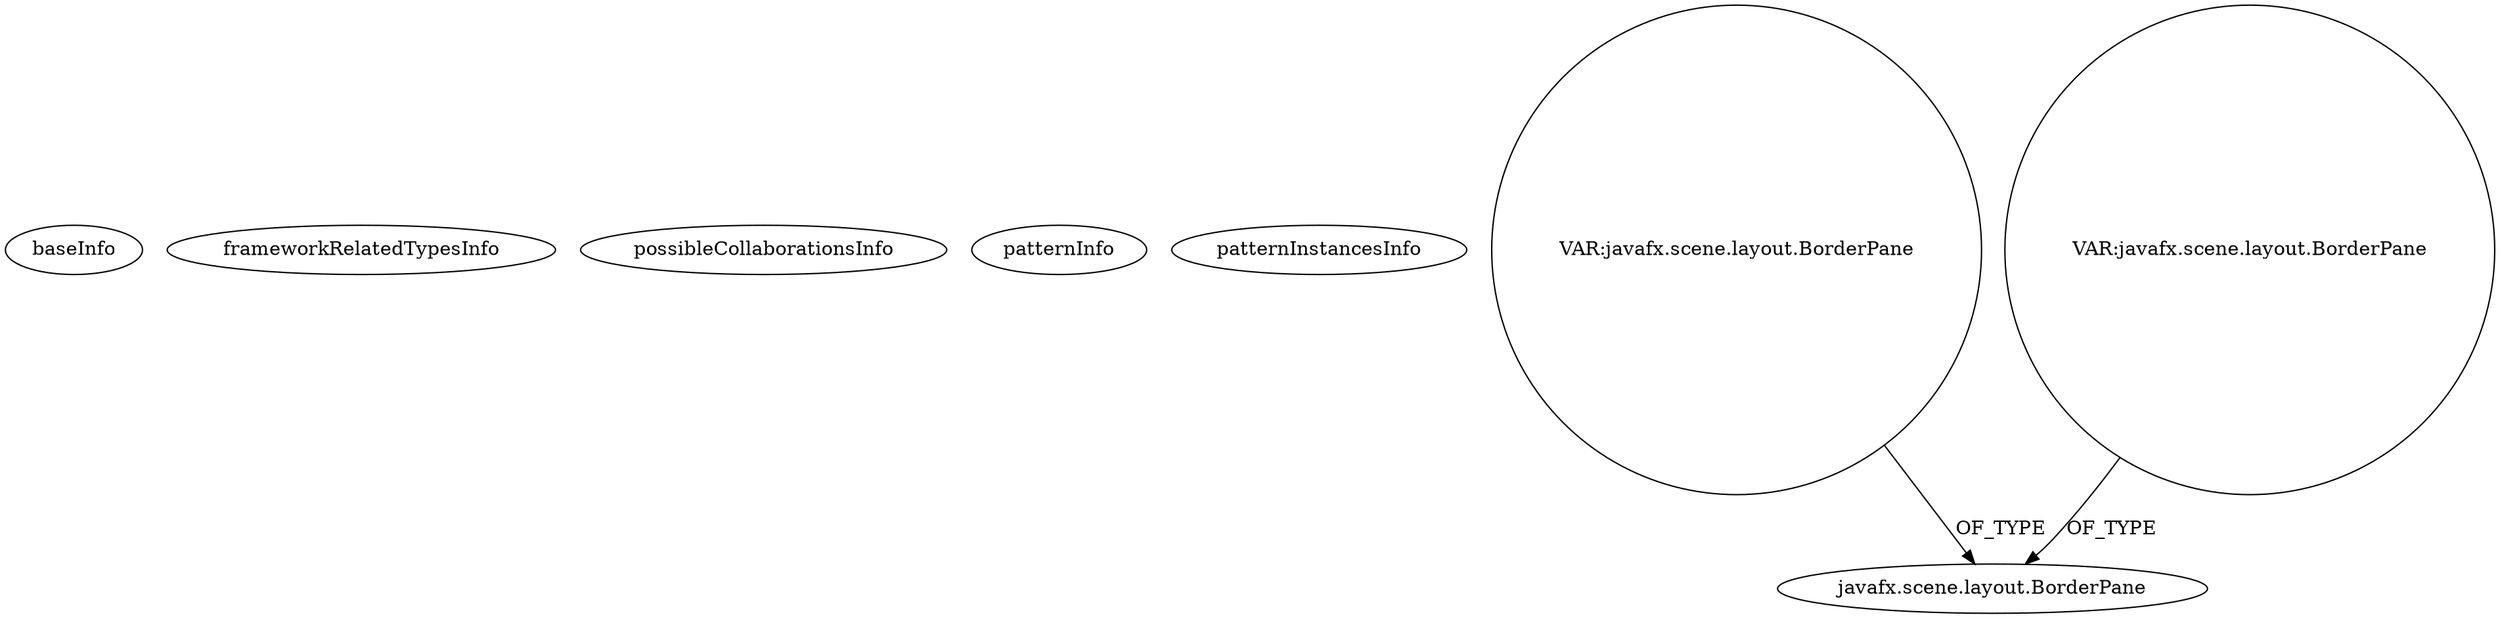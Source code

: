digraph {
baseInfo[graphId=684,category="pattern",isAnonymous=false,possibleRelation=false]
frameworkRelatedTypesInfo[]
possibleCollaborationsInfo[]
patternInfo[frequency=4.0,patternRootClient=null]
patternInstancesInfo[0="tyduptyler13-AutoCAMS-Parser~/tyduptyler13-AutoCAMS-Parser/AutoCAMS-Parser-master/src/com/myuplay/AutoCAMS/Main.java~Main~4599",1="SaiPradeepDandem-javafx2-gradient-builder~/SaiPradeepDandem-javafx2-gradient-builder/javafx2-gradient-builder-master/src/main/java/com/javafx/gradientbuilder/application/GradientBuilderApp.java~GradientBuilderApp~1189",2="Alittlemurkling-alarm-clock~/Alittlemurkling-alarm-clock/alarm-clock-master/src/org/quux/alarmclock/AlarmCard.java~AlarmCard~130",3="wwtg99-POMA~/wwtg99-POMA/POMA-master/src/cn/edu/suda/gui/NODChartPane.java~NODChartPane~4834"]
17[label="javafx.scene.layout.BorderPane",vertexType="FRAMEWORK_CLASS_TYPE",isFrameworkType=false]
114[label="VAR:javafx.scene.layout.BorderPane",vertexType="VARIABLE_EXPRESION",isFrameworkType=false,shape=circle]
76[label="VAR:javafx.scene.layout.BorderPane",vertexType="VARIABLE_EXPRESION",isFrameworkType=false,shape=circle]
114->17[label="OF_TYPE"]
76->17[label="OF_TYPE"]
}
